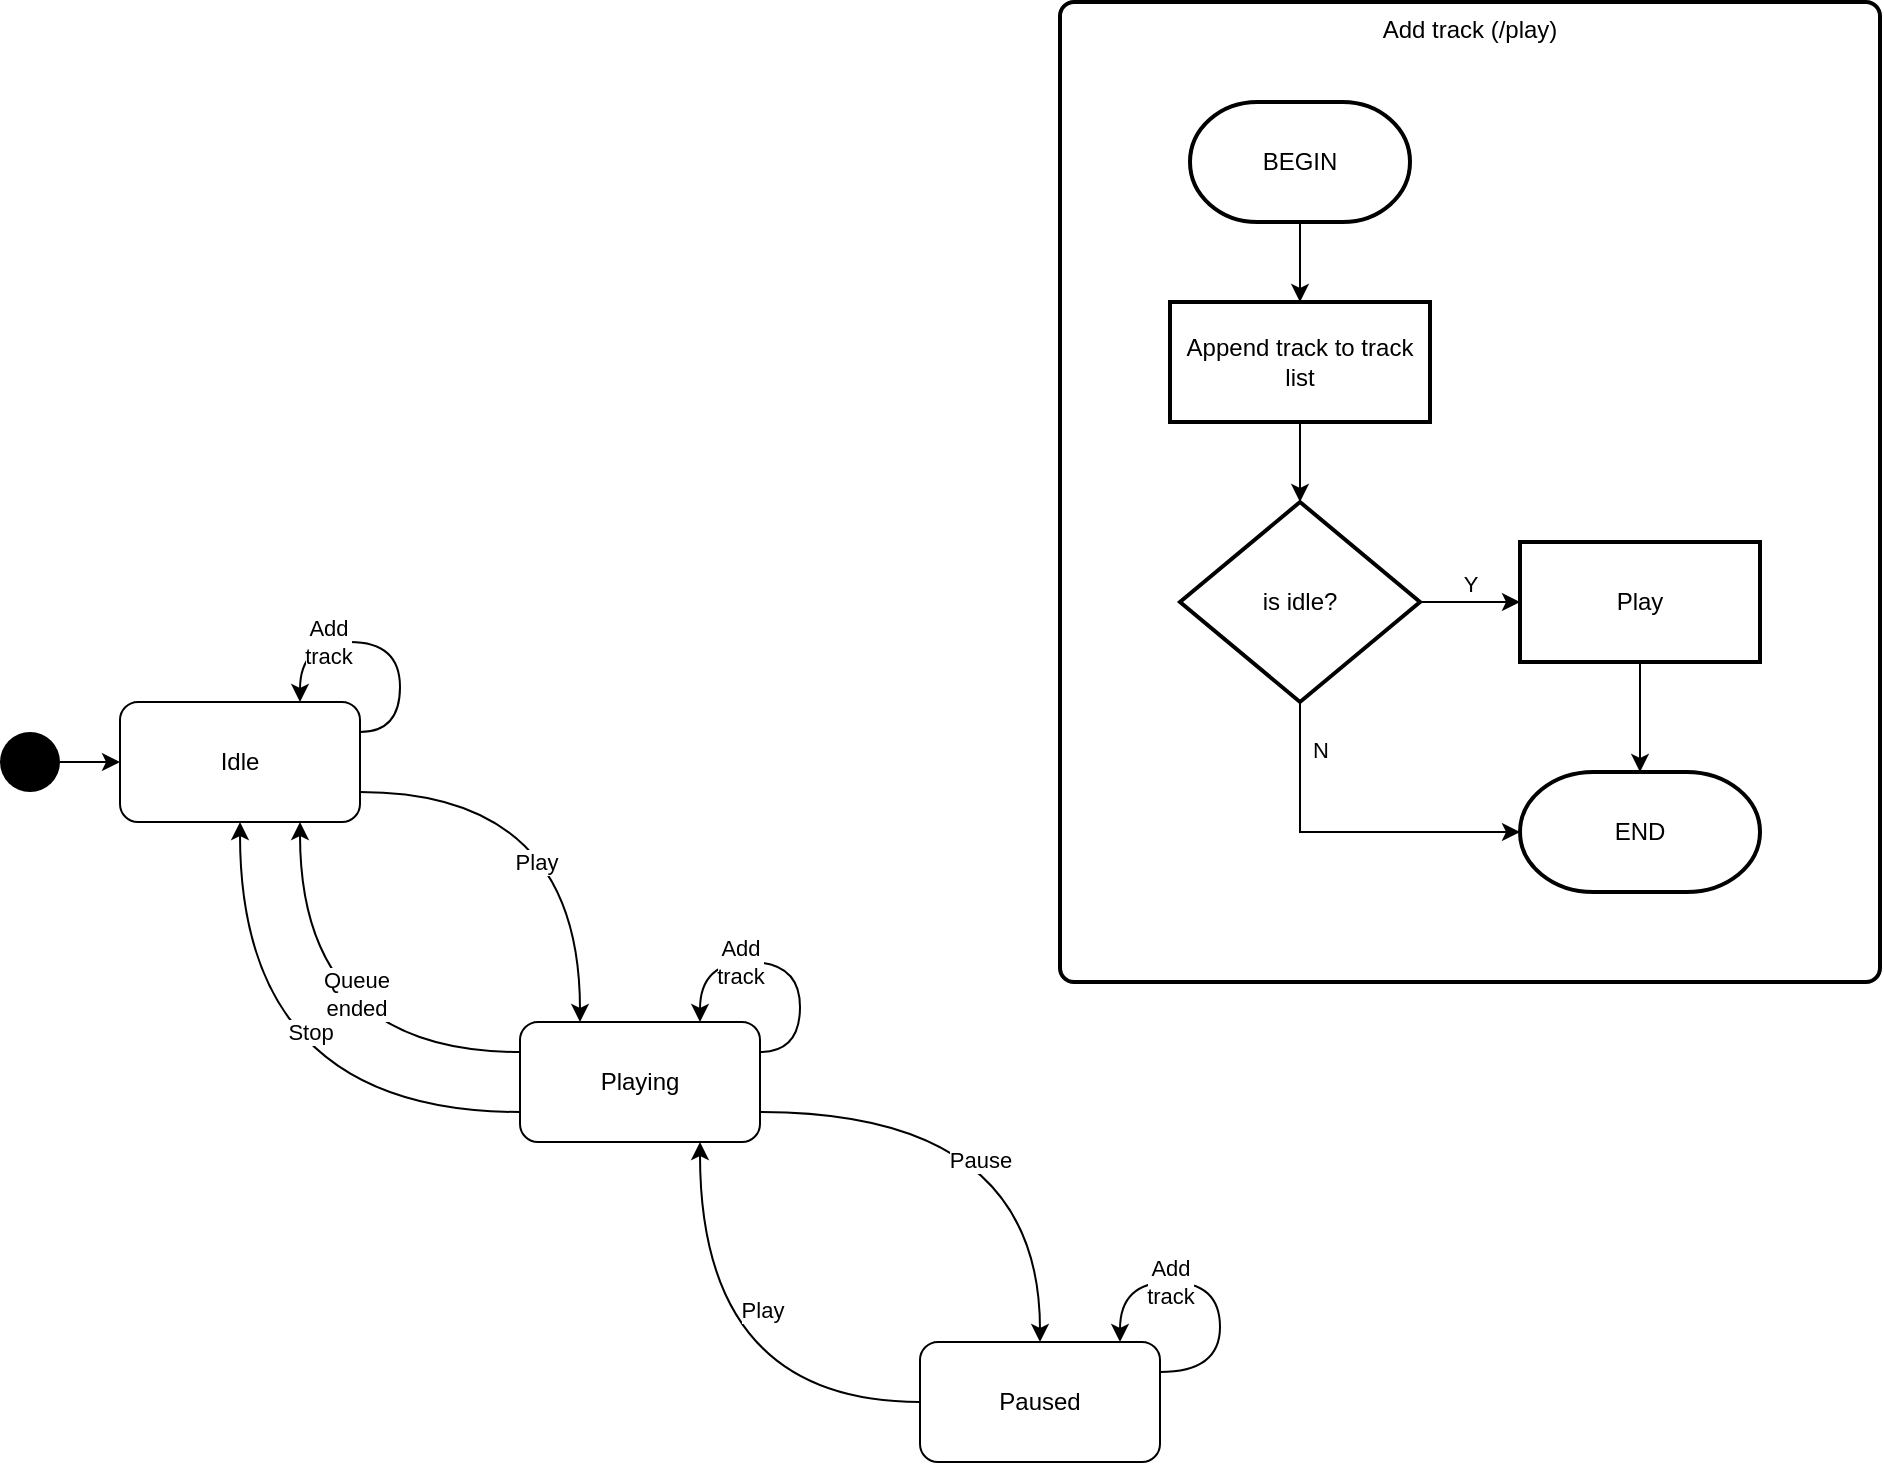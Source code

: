 <mxfile version="15.0.2" type="github">
  <diagram id="sUuzxP7W45kgm13eS7-S" name="Page-1">
    <mxGraphModel dx="1120" dy="747" grid="1" gridSize="10" guides="1" tooltips="1" connect="1" arrows="1" fold="1" page="1" pageScale="1" pageWidth="1100" pageHeight="850" math="0" shadow="0">
      <root>
        <mxCell id="0" />
        <mxCell id="1" parent="0" />
        <mxCell id="1QvQwQFXoKpmFeq8eF5i-8" style="edgeStyle=orthogonalEdgeStyle;curved=1;rounded=0;orthogonalLoop=1;jettySize=auto;html=1;exitX=0;exitY=0.5;exitDx=0;exitDy=0;entryX=0.75;entryY=1;entryDx=0;entryDy=0;" edge="1" parent="1" source="cM5hYhe9ac5nDWDSBZIm-3" target="cM5hYhe9ac5nDWDSBZIm-6">
          <mxGeometry relative="1" as="geometry" />
        </mxCell>
        <mxCell id="1QvQwQFXoKpmFeq8eF5i-9" value="Play" style="edgeLabel;html=1;align=center;verticalAlign=middle;resizable=0;points=[];" vertex="1" connectable="0" parent="1QvQwQFXoKpmFeq8eF5i-8">
          <mxGeometry x="0.304" y="-31" relative="1" as="geometry">
            <mxPoint as="offset" />
          </mxGeometry>
        </mxCell>
        <mxCell id="cM5hYhe9ac5nDWDSBZIm-3" value="Paused" style="rounded=1;whiteSpace=wrap;html=1;" parent="1" vertex="1">
          <mxGeometry x="500" y="740" width="120" height="60" as="geometry" />
        </mxCell>
        <mxCell id="cM5hYhe9ac5nDWDSBZIm-8" style="edgeStyle=orthogonalEdgeStyle;curved=1;rounded=0;orthogonalLoop=1;jettySize=auto;html=1;exitX=1;exitY=0.25;exitDx=0;exitDy=0;entryX=0.75;entryY=0;entryDx=0;entryDy=0;" parent="1" source="cM5hYhe9ac5nDWDSBZIm-5" target="cM5hYhe9ac5nDWDSBZIm-5" edge="1">
          <mxGeometry relative="1" as="geometry">
            <Array as="points">
              <mxPoint x="240" y="435" />
              <mxPoint x="240" y="390" />
              <mxPoint x="190" y="390" />
            </Array>
          </mxGeometry>
        </mxCell>
        <mxCell id="1QvQwQFXoKpmFeq8eF5i-1" value="Add&lt;br&gt;track" style="edgeLabel;html=1;align=center;verticalAlign=middle;resizable=0;points=[];" vertex="1" connectable="0" parent="cM5hYhe9ac5nDWDSBZIm-8">
          <mxGeometry x="0.296" y="-32" relative="1" as="geometry">
            <mxPoint x="-7" y="32" as="offset" />
          </mxGeometry>
        </mxCell>
        <mxCell id="1QvQwQFXoKpmFeq8eF5i-12" style="edgeStyle=orthogonalEdgeStyle;curved=1;rounded=0;orthogonalLoop=1;jettySize=auto;html=1;exitX=1;exitY=0.75;exitDx=0;exitDy=0;entryX=0.25;entryY=0;entryDx=0;entryDy=0;" edge="1" parent="1" source="cM5hYhe9ac5nDWDSBZIm-5" target="cM5hYhe9ac5nDWDSBZIm-6">
          <mxGeometry relative="1" as="geometry" />
        </mxCell>
        <mxCell id="1QvQwQFXoKpmFeq8eF5i-13" value="Play" style="edgeLabel;html=1;align=center;verticalAlign=middle;resizable=0;points=[];" vertex="1" connectable="0" parent="1QvQwQFXoKpmFeq8eF5i-12">
          <mxGeometry x="0.289" y="-22" relative="1" as="geometry">
            <mxPoint as="offset" />
          </mxGeometry>
        </mxCell>
        <mxCell id="cM5hYhe9ac5nDWDSBZIm-5" value="Idle" style="rounded=1;whiteSpace=wrap;html=1;" parent="1" vertex="1">
          <mxGeometry x="100" y="420" width="120" height="60" as="geometry" />
        </mxCell>
        <mxCell id="cM5hYhe9ac5nDWDSBZIm-9" style="edgeStyle=orthogonalEdgeStyle;curved=1;rounded=0;orthogonalLoop=1;jettySize=auto;html=1;exitX=1;exitY=0.75;exitDx=0;exitDy=0;entryX=0.5;entryY=0;entryDx=0;entryDy=0;" parent="1" source="cM5hYhe9ac5nDWDSBZIm-6" target="cM5hYhe9ac5nDWDSBZIm-3" edge="1">
          <mxGeometry relative="1" as="geometry" />
        </mxCell>
        <mxCell id="1QvQwQFXoKpmFeq8eF5i-2" value="Pause" style="edgeLabel;html=1;align=center;verticalAlign=middle;resizable=0;points=[];" vertex="1" connectable="0" parent="cM5hYhe9ac5nDWDSBZIm-9">
          <mxGeometry x="0.281" y="-30" relative="1" as="geometry">
            <mxPoint as="offset" />
          </mxGeometry>
        </mxCell>
        <mxCell id="1QvQwQFXoKpmFeq8eF5i-16" style="edgeStyle=orthogonalEdgeStyle;curved=1;rounded=0;orthogonalLoop=1;jettySize=auto;html=1;exitX=0;exitY=0.25;exitDx=0;exitDy=0;entryX=0.75;entryY=1;entryDx=0;entryDy=0;" edge="1" parent="1" source="cM5hYhe9ac5nDWDSBZIm-6" target="cM5hYhe9ac5nDWDSBZIm-5">
          <mxGeometry relative="1" as="geometry">
            <Array as="points">
              <mxPoint x="190" y="595" />
            </Array>
          </mxGeometry>
        </mxCell>
        <mxCell id="1QvQwQFXoKpmFeq8eF5i-17" value="Queue&lt;br&gt;ended" style="edgeLabel;html=1;align=center;verticalAlign=middle;resizable=0;points=[];" vertex="1" connectable="0" parent="1QvQwQFXoKpmFeq8eF5i-16">
          <mxGeometry x="0.236" y="-28" relative="1" as="geometry">
            <mxPoint as="offset" />
          </mxGeometry>
        </mxCell>
        <mxCell id="1QvQwQFXoKpmFeq8eF5i-19" value="" style="edgeStyle=orthogonalEdgeStyle;curved=1;rounded=0;orthogonalLoop=1;jettySize=auto;html=1;entryX=0.5;entryY=1;entryDx=0;entryDy=0;exitX=0;exitY=0.75;exitDx=0;exitDy=0;" edge="1" parent="1" source="cM5hYhe9ac5nDWDSBZIm-6" target="cM5hYhe9ac5nDWDSBZIm-5">
          <mxGeometry relative="1" as="geometry">
            <mxPoint x="220" y="610" as="targetPoint" />
          </mxGeometry>
        </mxCell>
        <mxCell id="1QvQwQFXoKpmFeq8eF5i-20" value="Stop" style="edgeLabel;html=1;align=center;verticalAlign=middle;resizable=0;points=[];" vertex="1" connectable="0" parent="1QvQwQFXoKpmFeq8eF5i-19">
          <mxGeometry x="0.263" y="-35" relative="1" as="geometry">
            <mxPoint as="offset" />
          </mxGeometry>
        </mxCell>
        <mxCell id="cM5hYhe9ac5nDWDSBZIm-6" value="Playing" style="rounded=1;whiteSpace=wrap;html=1;" parent="1" vertex="1">
          <mxGeometry x="300" y="580" width="120" height="60" as="geometry" />
        </mxCell>
        <mxCell id="1QvQwQFXoKpmFeq8eF5i-7" style="edgeStyle=orthogonalEdgeStyle;curved=1;rounded=0;orthogonalLoop=1;jettySize=auto;html=1;exitX=1;exitY=0.5;exitDx=0;exitDy=0;entryX=0;entryY=0.5;entryDx=0;entryDy=0;" edge="1" parent="1" source="1QvQwQFXoKpmFeq8eF5i-6" target="cM5hYhe9ac5nDWDSBZIm-5">
          <mxGeometry relative="1" as="geometry" />
        </mxCell>
        <mxCell id="1QvQwQFXoKpmFeq8eF5i-6" value="" style="ellipse;fillColor=#000000;strokeColor=none;" vertex="1" parent="1">
          <mxGeometry x="40" y="435" width="30" height="30" as="geometry" />
        </mxCell>
        <mxCell id="1QvQwQFXoKpmFeq8eF5i-14" style="edgeStyle=orthogonalEdgeStyle;curved=1;rounded=0;orthogonalLoop=1;jettySize=auto;html=1;exitX=1;exitY=0.25;exitDx=0;exitDy=0;entryX=0.75;entryY=0;entryDx=0;entryDy=0;" edge="1" parent="1" source="cM5hYhe9ac5nDWDSBZIm-6" target="cM5hYhe9ac5nDWDSBZIm-6">
          <mxGeometry relative="1" as="geometry">
            <Array as="points">
              <mxPoint x="440" y="595" />
              <mxPoint x="440" y="550" />
              <mxPoint x="390" y="550" />
            </Array>
          </mxGeometry>
        </mxCell>
        <mxCell id="1QvQwQFXoKpmFeq8eF5i-15" value="Add&lt;br&gt;track" style="edgeLabel;html=1;align=center;verticalAlign=middle;resizable=0;points=[];" vertex="1" connectable="0" parent="1QvQwQFXoKpmFeq8eF5i-14">
          <mxGeometry x="0.035" y="5" relative="1" as="geometry">
            <mxPoint x="-20" y="-5" as="offset" />
          </mxGeometry>
        </mxCell>
        <mxCell id="1QvQwQFXoKpmFeq8eF5i-21" style="edgeStyle=orthogonalEdgeStyle;curved=1;rounded=0;orthogonalLoop=1;jettySize=auto;html=1;exitX=1;exitY=0.25;exitDx=0;exitDy=0;" edge="1" parent="1" source="cM5hYhe9ac5nDWDSBZIm-3">
          <mxGeometry relative="1" as="geometry">
            <mxPoint x="630" y="755" as="sourcePoint" />
            <mxPoint x="600" y="740" as="targetPoint" />
            <Array as="points">
              <mxPoint x="650" y="755" />
              <mxPoint x="650" y="710" />
              <mxPoint x="600" y="710" />
            </Array>
          </mxGeometry>
        </mxCell>
        <mxCell id="1QvQwQFXoKpmFeq8eF5i-22" value="Add&lt;br&gt;track" style="edgeLabel;html=1;align=center;verticalAlign=middle;resizable=0;points=[];" vertex="1" connectable="0" parent="1QvQwQFXoKpmFeq8eF5i-21">
          <mxGeometry x="0.035" y="5" relative="1" as="geometry">
            <mxPoint x="-20" y="-5" as="offset" />
          </mxGeometry>
        </mxCell>
        <mxCell id="1QvQwQFXoKpmFeq8eF5i-41" value="" style="group" vertex="1" connectable="0" parent="1">
          <mxGeometry x="570" y="70" width="410" height="490" as="geometry" />
        </mxCell>
        <mxCell id="1QvQwQFXoKpmFeq8eF5i-40" value="Add track (/play)" style="rounded=1;whiteSpace=wrap;html=1;absoluteArcSize=1;arcSize=14;strokeWidth=2;verticalAlign=top;align=center;" vertex="1" parent="1QvQwQFXoKpmFeq8eF5i-41">
          <mxGeometry width="410" height="490" as="geometry" />
        </mxCell>
        <mxCell id="1QvQwQFXoKpmFeq8eF5i-23" value="BEGIN" style="strokeWidth=2;html=1;shape=mxgraph.flowchart.terminator;whiteSpace=wrap;" vertex="1" parent="1QvQwQFXoKpmFeq8eF5i-41">
          <mxGeometry x="65" y="50" width="110" height="60" as="geometry" />
        </mxCell>
        <mxCell id="1QvQwQFXoKpmFeq8eF5i-25" value="is idle?" style="strokeWidth=2;html=1;shape=mxgraph.flowchart.decision;whiteSpace=wrap;" vertex="1" parent="1QvQwQFXoKpmFeq8eF5i-41">
          <mxGeometry x="60" y="250" width="120" height="100" as="geometry" />
        </mxCell>
        <mxCell id="1QvQwQFXoKpmFeq8eF5i-29" style="edgeStyle=orthogonalEdgeStyle;curved=1;rounded=0;orthogonalLoop=1;jettySize=auto;html=1;exitX=0.5;exitY=1;exitDx=0;exitDy=0;entryX=0.5;entryY=0;entryDx=0;entryDy=0;entryPerimeter=0;" edge="1" parent="1QvQwQFXoKpmFeq8eF5i-41" source="1QvQwQFXoKpmFeq8eF5i-27" target="1QvQwQFXoKpmFeq8eF5i-25">
          <mxGeometry relative="1" as="geometry" />
        </mxCell>
        <mxCell id="1QvQwQFXoKpmFeq8eF5i-27" value="Append track to track list" style="rounded=0;whiteSpace=wrap;html=1;absoluteArcSize=1;arcSize=14;strokeWidth=2;" vertex="1" parent="1QvQwQFXoKpmFeq8eF5i-41">
          <mxGeometry x="55" y="150" width="130" height="60" as="geometry" />
        </mxCell>
        <mxCell id="1QvQwQFXoKpmFeq8eF5i-28" style="edgeStyle=orthogonalEdgeStyle;curved=1;rounded=0;orthogonalLoop=1;jettySize=auto;html=1;exitX=0.5;exitY=1;exitDx=0;exitDy=0;exitPerimeter=0;entryX=0.5;entryY=0;entryDx=0;entryDy=0;" edge="1" parent="1QvQwQFXoKpmFeq8eF5i-41" source="1QvQwQFXoKpmFeq8eF5i-23" target="1QvQwQFXoKpmFeq8eF5i-27">
          <mxGeometry relative="1" as="geometry" />
        </mxCell>
        <mxCell id="1QvQwQFXoKpmFeq8eF5i-32" value="Play" style="whiteSpace=wrap;html=1;strokeWidth=2;" vertex="1" parent="1QvQwQFXoKpmFeq8eF5i-41">
          <mxGeometry x="230" y="270" width="120" height="60" as="geometry" />
        </mxCell>
        <mxCell id="1QvQwQFXoKpmFeq8eF5i-33" value="Y" style="edgeStyle=orthogonalEdgeStyle;curved=1;rounded=0;orthogonalLoop=1;jettySize=auto;html=1;sketch=0;verticalAlign=bottom;horizontal=1;" edge="1" parent="1QvQwQFXoKpmFeq8eF5i-41" source="1QvQwQFXoKpmFeq8eF5i-25" target="1QvQwQFXoKpmFeq8eF5i-32">
          <mxGeometry relative="1" as="geometry" />
        </mxCell>
        <mxCell id="1QvQwQFXoKpmFeq8eF5i-35" value="END" style="strokeWidth=2;html=1;shape=mxgraph.flowchart.terminator;whiteSpace=wrap;rounded=0;" vertex="1" parent="1QvQwQFXoKpmFeq8eF5i-41">
          <mxGeometry x="230" y="385" width="120" height="60" as="geometry" />
        </mxCell>
        <mxCell id="1QvQwQFXoKpmFeq8eF5i-36" style="edgeStyle=orthogonalEdgeStyle;rounded=0;sketch=0;orthogonalLoop=1;jettySize=auto;html=1;exitX=0.5;exitY=1;exitDx=0;exitDy=0;exitPerimeter=0;entryX=0;entryY=0.5;entryDx=0;entryDy=0;entryPerimeter=0;verticalAlign=bottom;" edge="1" parent="1QvQwQFXoKpmFeq8eF5i-41" source="1QvQwQFXoKpmFeq8eF5i-25" target="1QvQwQFXoKpmFeq8eF5i-35">
          <mxGeometry relative="1" as="geometry" />
        </mxCell>
        <mxCell id="1QvQwQFXoKpmFeq8eF5i-38" value="N" style="edgeLabel;html=1;align=center;verticalAlign=middle;resizable=0;points=[];" vertex="1" connectable="0" parent="1QvQwQFXoKpmFeq8eF5i-36">
          <mxGeometry x="-0.686" relative="1" as="geometry">
            <mxPoint x="10" y="-4" as="offset" />
          </mxGeometry>
        </mxCell>
        <mxCell id="1QvQwQFXoKpmFeq8eF5i-39" style="edgeStyle=orthogonalEdgeStyle;rounded=0;sketch=0;orthogonalLoop=1;jettySize=auto;html=1;exitX=0.5;exitY=1;exitDx=0;exitDy=0;entryX=0.5;entryY=0;entryDx=0;entryDy=0;entryPerimeter=0;verticalAlign=bottom;" edge="1" parent="1QvQwQFXoKpmFeq8eF5i-41" source="1QvQwQFXoKpmFeq8eF5i-32" target="1QvQwQFXoKpmFeq8eF5i-35">
          <mxGeometry relative="1" as="geometry" />
        </mxCell>
      </root>
    </mxGraphModel>
  </diagram>
</mxfile>
